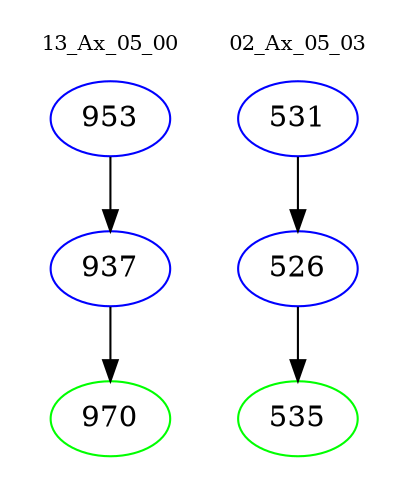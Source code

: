 digraph{
subgraph cluster_0 {
color = white
label = "13_Ax_05_00";
fontsize=10;
T0_953 [label="953", color="blue"]
T0_953 -> T0_937 [color="black"]
T0_937 [label="937", color="blue"]
T0_937 -> T0_970 [color="black"]
T0_970 [label="970", color="green"]
}
subgraph cluster_1 {
color = white
label = "02_Ax_05_03";
fontsize=10;
T1_531 [label="531", color="blue"]
T1_531 -> T1_526 [color="black"]
T1_526 [label="526", color="blue"]
T1_526 -> T1_535 [color="black"]
T1_535 [label="535", color="green"]
}
}

